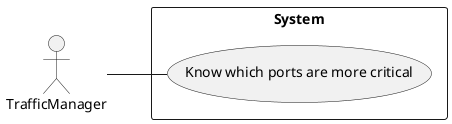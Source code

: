 @startuml
left to right direction
skinparam packageStyle rectangle
actor TrafficManager
rectangle "System"{
    TrafficManager--(Know which ports are more critical)
}
@enduml